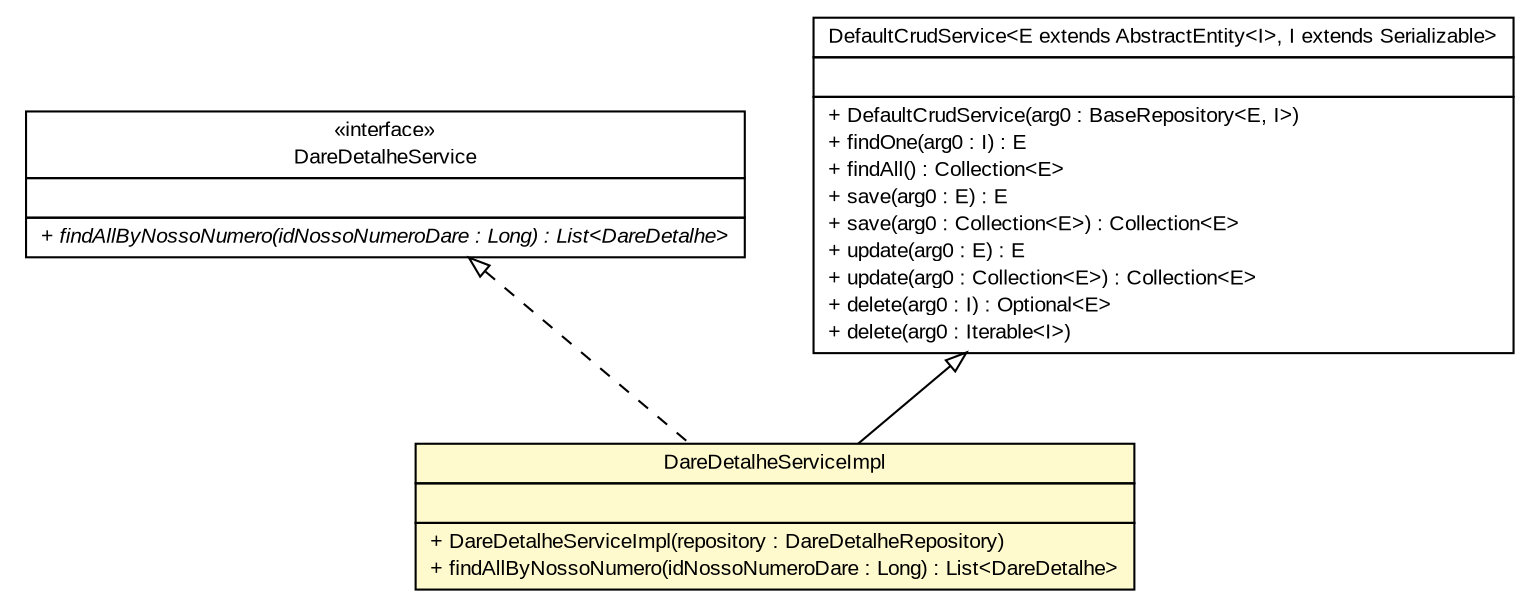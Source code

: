 #!/usr/local/bin/dot
#
# Class diagram 
# Generated by UMLGraph version R5_6 (http://www.umlgraph.org/)
#

digraph G {
	edge [fontname="arial",fontsize=10,labelfontname="arial",labelfontsize=10];
	node [fontname="arial",fontsize=10,shape=plaintext];
	nodesep=0.25;
	ranksep=0.5;
	// br.gov.to.sefaz.arr.dare.service.DareDetalheService
	c63570 [label=<<table title="br.gov.to.sefaz.arr.dare.service.DareDetalheService" border="0" cellborder="1" cellspacing="0" cellpadding="2" port="p" href="../DareDetalheService.html">
		<tr><td><table border="0" cellspacing="0" cellpadding="1">
<tr><td align="center" balign="center"> &#171;interface&#187; </td></tr>
<tr><td align="center" balign="center"> DareDetalheService </td></tr>
		</table></td></tr>
		<tr><td><table border="0" cellspacing="0" cellpadding="1">
<tr><td align="left" balign="left">  </td></tr>
		</table></td></tr>
		<tr><td><table border="0" cellspacing="0" cellpadding="1">
<tr><td align="left" balign="left"><font face="arial italic" point-size="10.0"> + findAllByNossoNumero(idNossoNumeroDare : Long) : List&lt;DareDetalhe&gt; </font></td></tr>
		</table></td></tr>
		</table>>, URL="../DareDetalheService.html", fontname="arial", fontcolor="black", fontsize=10.0];
	// br.gov.to.sefaz.arr.dare.service.impl.DareDetalheServiceImpl
	c63579 [label=<<table title="br.gov.to.sefaz.arr.dare.service.impl.DareDetalheServiceImpl" border="0" cellborder="1" cellspacing="0" cellpadding="2" port="p" bgcolor="lemonChiffon" href="./DareDetalheServiceImpl.html">
		<tr><td><table border="0" cellspacing="0" cellpadding="1">
<tr><td align="center" balign="center"> DareDetalheServiceImpl </td></tr>
		</table></td></tr>
		<tr><td><table border="0" cellspacing="0" cellpadding="1">
<tr><td align="left" balign="left">  </td></tr>
		</table></td></tr>
		<tr><td><table border="0" cellspacing="0" cellpadding="1">
<tr><td align="left" balign="left"> + DareDetalheServiceImpl(repository : DareDetalheRepository) </td></tr>
<tr><td align="left" balign="left"> + findAllByNossoNumero(idNossoNumeroDare : Long) : List&lt;DareDetalhe&gt; </td></tr>
		</table></td></tr>
		</table>>, URL="./DareDetalheServiceImpl.html", fontname="arial", fontcolor="black", fontsize=10.0];
	//br.gov.to.sefaz.arr.dare.service.impl.DareDetalheServiceImpl extends br.gov.to.sefaz.business.service.impl.DefaultCrudService<br.gov.to.sefaz.arr.persistence.entity.DareDetalhe, br.gov.to.sefaz.arr.persistence.entity.DareDetalhePK>
	c63946:p -> c63579:p [dir=back,arrowtail=empty];
	//br.gov.to.sefaz.arr.dare.service.impl.DareDetalheServiceImpl implements br.gov.to.sefaz.arr.dare.service.DareDetalheService
	c63570:p -> c63579:p [dir=back,arrowtail=empty,style=dashed];
	// br.gov.to.sefaz.business.service.impl.DefaultCrudService<E extends br.gov.to.sefaz.persistence.entity.AbstractEntity<I>, I extends java.io.Serializable>
	c63946 [label=<<table title="br.gov.to.sefaz.business.service.impl.DefaultCrudService" border="0" cellborder="1" cellspacing="0" cellpadding="2" port="p" href="http://java.sun.com/j2se/1.4.2/docs/api/br/gov/to/sefaz/business/service/impl/DefaultCrudService.html">
		<tr><td><table border="0" cellspacing="0" cellpadding="1">
<tr><td align="center" balign="center"> DefaultCrudService&lt;E extends AbstractEntity&lt;I&gt;, I extends Serializable&gt; </td></tr>
		</table></td></tr>
		<tr><td><table border="0" cellspacing="0" cellpadding="1">
<tr><td align="left" balign="left">  </td></tr>
		</table></td></tr>
		<tr><td><table border="0" cellspacing="0" cellpadding="1">
<tr><td align="left" balign="left"> + DefaultCrudService(arg0 : BaseRepository&lt;E, I&gt;) </td></tr>
<tr><td align="left" balign="left"> + findOne(arg0 : I) : E </td></tr>
<tr><td align="left" balign="left"> + findAll() : Collection&lt;E&gt; </td></tr>
<tr><td align="left" balign="left"> + save(arg0 : E) : E </td></tr>
<tr><td align="left" balign="left"> + save(arg0 : Collection&lt;E&gt;) : Collection&lt;E&gt; </td></tr>
<tr><td align="left" balign="left"> + update(arg0 : E) : E </td></tr>
<tr><td align="left" balign="left"> + update(arg0 : Collection&lt;E&gt;) : Collection&lt;E&gt; </td></tr>
<tr><td align="left" balign="left"> + delete(arg0 : I) : Optional&lt;E&gt; </td></tr>
<tr><td align="left" balign="left"> + delete(arg0 : Iterable&lt;I&gt;) </td></tr>
		</table></td></tr>
		</table>>, URL="http://java.sun.com/j2se/1.4.2/docs/api/br/gov/to/sefaz/business/service/impl/DefaultCrudService.html", fontname="arial", fontcolor="black", fontsize=10.0];
}

